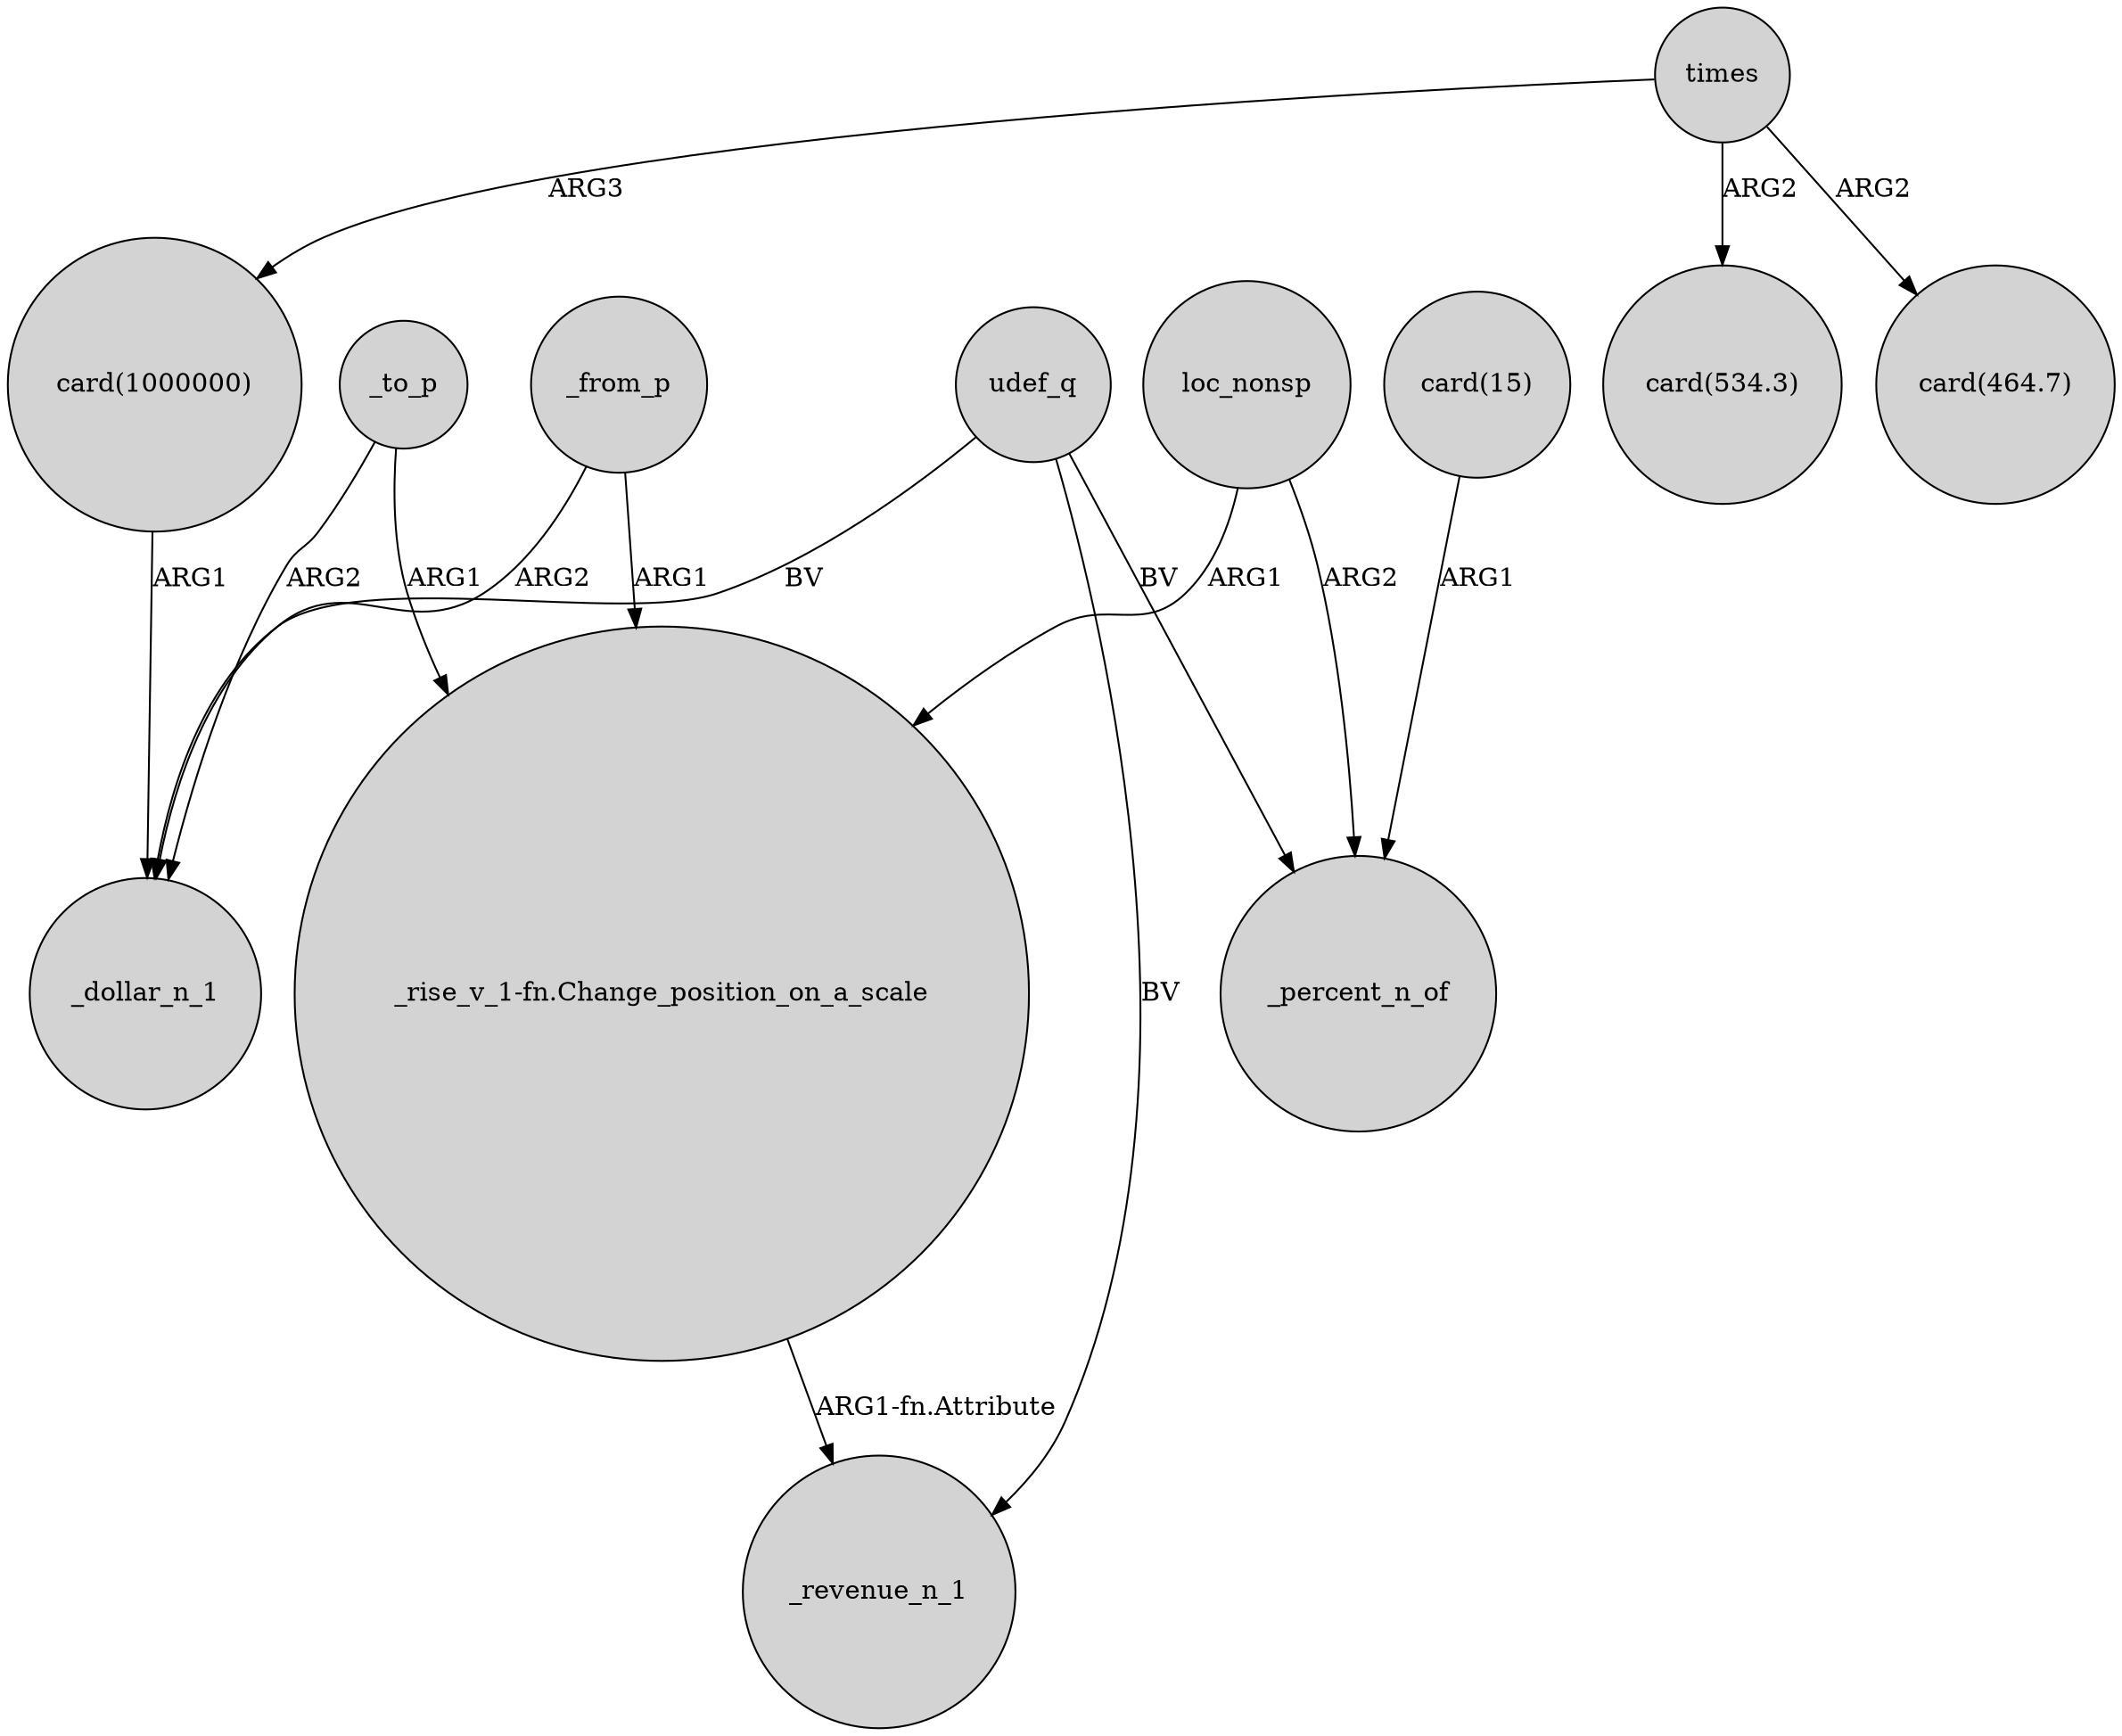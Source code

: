 digraph {
	node [shape=circle style=filled]
	times -> "card(1000000)" [label=ARG3]
	_from_p -> _dollar_n_1 [label=ARG2]
	udef_q -> _percent_n_of [label=BV]
	times -> "card(534.3)" [label=ARG2]
	"_rise_v_1-fn.Change_position_on_a_scale" -> _revenue_n_1 [label="ARG1-fn.Attribute"]
	times -> "card(464.7)" [label=ARG2]
	_to_p -> _dollar_n_1 [label=ARG2]
	udef_q -> _dollar_n_1 [label=BV]
	"card(1000000)" -> _dollar_n_1 [label=ARG1]
	udef_q -> _revenue_n_1 [label=BV]
	"card(15)" -> _percent_n_of [label=ARG1]
	_from_p -> "_rise_v_1-fn.Change_position_on_a_scale" [label=ARG1]
	_to_p -> "_rise_v_1-fn.Change_position_on_a_scale" [label=ARG1]
	loc_nonsp -> "_rise_v_1-fn.Change_position_on_a_scale" [label=ARG1]
	loc_nonsp -> _percent_n_of [label=ARG2]
}
